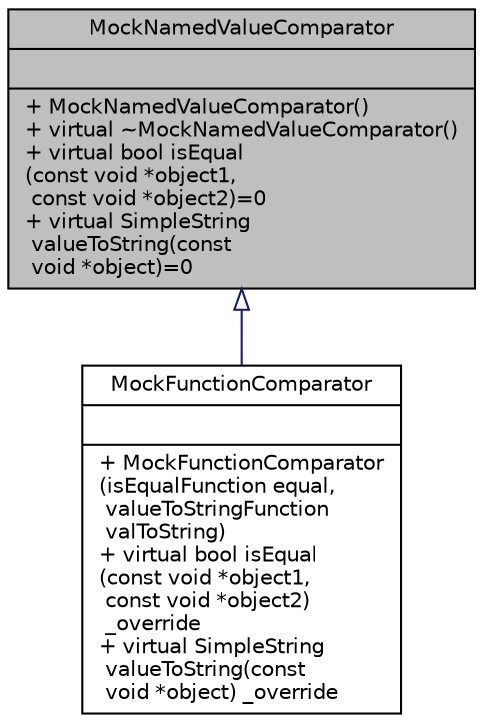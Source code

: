 digraph "MockNamedValueComparator"
{
 // LATEX_PDF_SIZE
  edge [fontname="Helvetica",fontsize="10",labelfontname="Helvetica",labelfontsize="10"];
  node [fontname="Helvetica",fontsize="10",shape=record];
  Node1 [label="{MockNamedValueComparator\n||+  MockNamedValueComparator()\l+ virtual ~MockNamedValueComparator()\l+ virtual bool isEqual\l(const void *object1,\l const void *object2)=0\l+ virtual SimpleString\l valueToString(const\l void *object)=0\l}",height=0.2,width=0.4,color="black", fillcolor="grey75", style="filled", fontcolor="black",tooltip=" "];
  Node1 -> Node2 [dir="back",color="midnightblue",fontsize="10",style="solid",arrowtail="onormal",fontname="Helvetica"];
  Node2 [label="{MockFunctionComparator\n||+  MockFunctionComparator\l(isEqualFunction equal,\l valueToStringFunction\l valToString)\l+ virtual bool isEqual\l(const void *object1,\l const void *object2)\l _override\l+ virtual SimpleString\l valueToString(const\l void *object) _override\l}",height=0.2,width=0.4,color="black", fillcolor="white", style="filled",URL="$class_mock_function_comparator.html",tooltip=" "];
}
